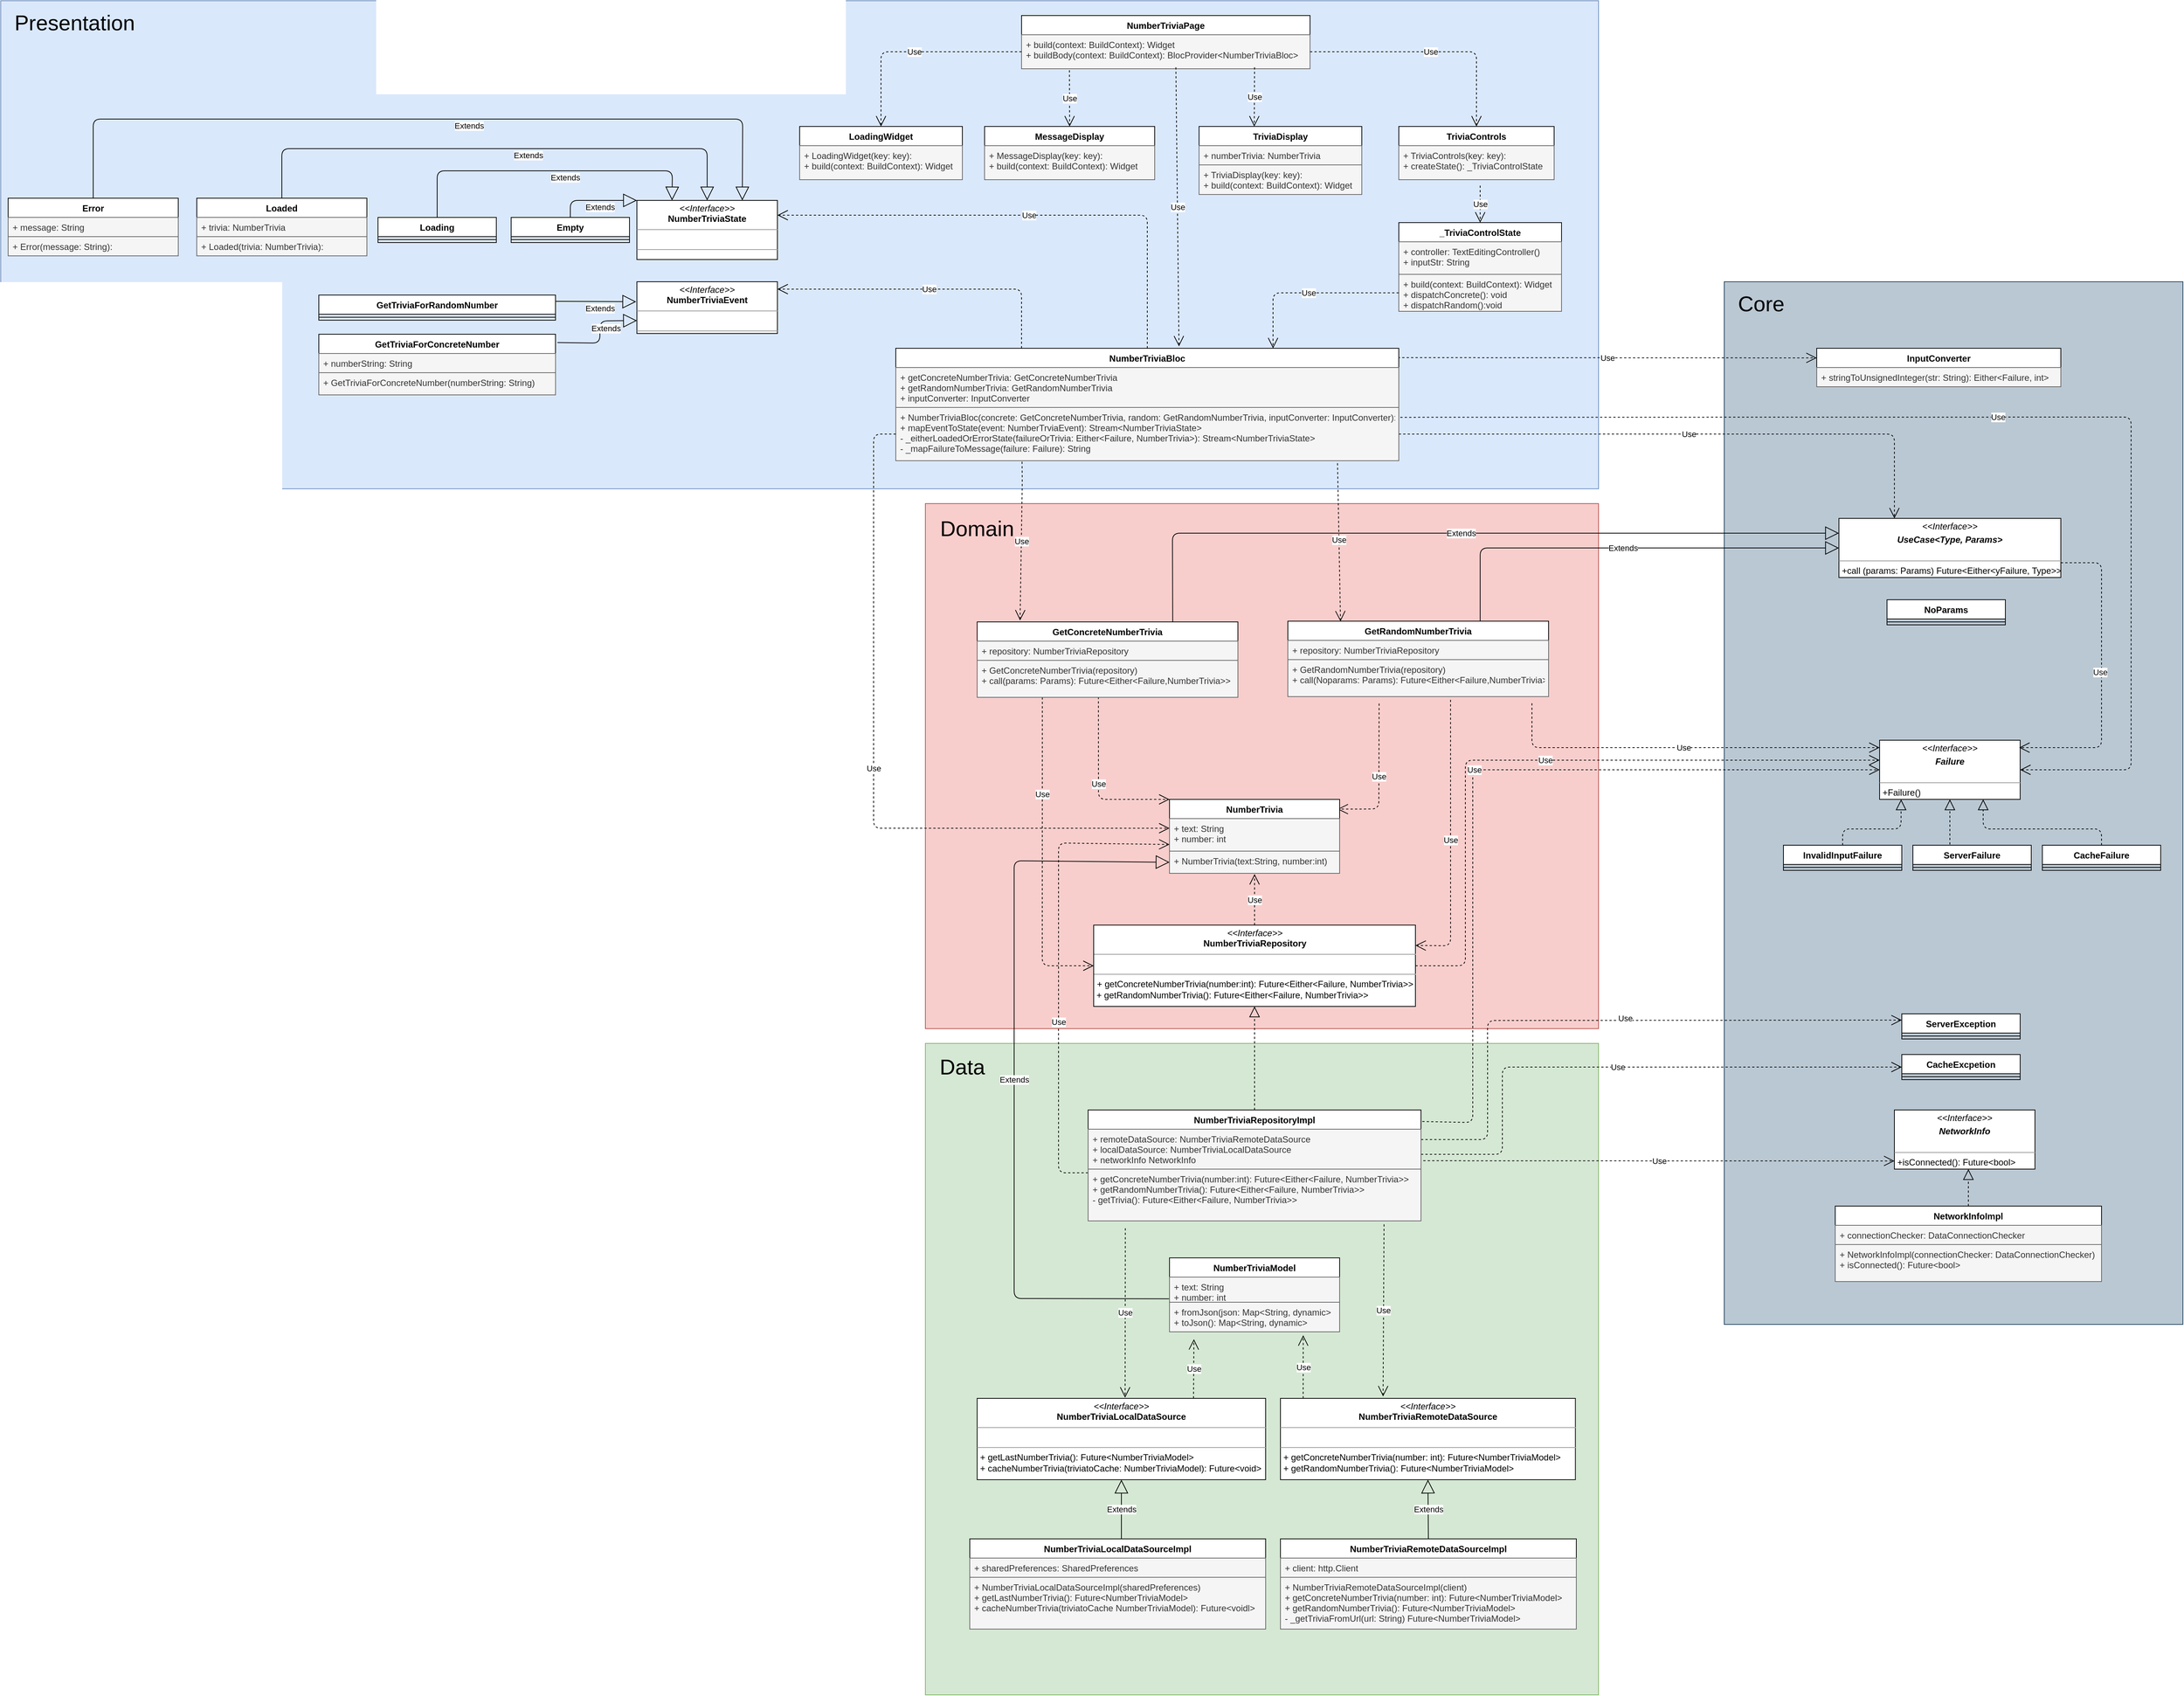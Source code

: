 <mxfile version="13.7.6" type="device"><diagram name="Domain" id="6133507b-19e7-1e82-6fc7-422aa6c4b21f"><mxGraphModel dx="5688" dy="3048" grid="1" gridSize="10" guides="1" tooltips="1" connect="1" arrows="1" fold="1" page="1" pageScale="1" pageWidth="3300" pageHeight="2339" background="#ffffff" math="0" shadow="0"><root><mxCell id="0"/><mxCell id="1" parent="0"/><mxCell id="OfYkITZVoYmVoeoP2Q3H-97" value="" style="rounded=0;whiteSpace=wrap;html=1;fontSize=11;fillColor=#dae8fc;strokeColor=#6c8ebf;" vertex="1" parent="1"><mxGeometry x="10" y="10" width="2160" height="660" as="geometry"/></mxCell><mxCell id="OfYkITZVoYmVoeoP2Q3H-88" value="" style="rounded=0;whiteSpace=wrap;html=1;fontSize=29;fillColor=#f8cecc;strokeColor=#b85450;" vertex="1" parent="1"><mxGeometry x="1260" y="690" width="910" height="710" as="geometry"/></mxCell><mxCell id="OfYkITZVoYmVoeoP2Q3H-2" value="Empty" style="swimlane;fontStyle=1;align=center;verticalAlign=top;childLayout=stackLayout;horizontal=1;startSize=26;horizontalStack=0;resizeParent=1;resizeParentMax=0;resizeLast=0;collapsible=1;marginBottom=0;" vertex="1" parent="1"><mxGeometry x="700" y="303" width="160" height="34" as="geometry"/></mxCell><mxCell id="OfYkITZVoYmVoeoP2Q3H-4" value="" style="line;strokeWidth=1;fillColor=none;align=left;verticalAlign=middle;spacingTop=-1;spacingLeft=3;spacingRight=3;rotatable=0;labelPosition=right;points=[];portConstraint=eastwest;" vertex="1" parent="OfYkITZVoYmVoeoP2Q3H-2"><mxGeometry y="26" width="160" height="8" as="geometry"/></mxCell><mxCell id="OfYkITZVoYmVoeoP2Q3H-6" value="Loading" style="swimlane;fontStyle=1;align=center;verticalAlign=top;childLayout=stackLayout;horizontal=1;startSize=26;horizontalStack=0;resizeParent=1;resizeParentMax=0;resizeLast=0;collapsible=1;marginBottom=0;" vertex="1" parent="1"><mxGeometry x="520" y="303" width="160" height="34" as="geometry"/></mxCell><mxCell id="OfYkITZVoYmVoeoP2Q3H-7" value="" style="line;strokeWidth=1;fillColor=none;align=left;verticalAlign=middle;spacingTop=-1;spacingLeft=3;spacingRight=3;rotatable=0;labelPosition=right;points=[];portConstraint=eastwest;" vertex="1" parent="OfYkITZVoYmVoeoP2Q3H-6"><mxGeometry y="26" width="160" height="8" as="geometry"/></mxCell><mxCell id="OfYkITZVoYmVoeoP2Q3H-12" value="Loaded" style="swimlane;fontStyle=1;align=center;verticalAlign=top;childLayout=stackLayout;horizontal=1;startSize=26;horizontalStack=0;resizeParent=1;resizeParentMax=0;resizeLast=0;collapsible=1;marginBottom=0;" vertex="1" parent="1"><mxGeometry x="275" y="277" width="230" height="78" as="geometry"/></mxCell><mxCell id="OfYkITZVoYmVoeoP2Q3H-13" value="+ trivia: NumberTrivia" style="text;strokeColor=#666666;fillColor=#f5f5f5;align=left;verticalAlign=top;spacingLeft=4;spacingRight=4;overflow=hidden;rotatable=0;points=[[0,0.5],[1,0.5]];portConstraint=eastwest;fontColor=#333333;" vertex="1" parent="OfYkITZVoYmVoeoP2Q3H-12"><mxGeometry y="26" width="230" height="26" as="geometry"/></mxCell><mxCell id="OfYkITZVoYmVoeoP2Q3H-15" value="+ Loaded(trivia: NumberTrivia): " style="text;strokeColor=#666666;fillColor=#f5f5f5;align=left;verticalAlign=top;spacingLeft=4;spacingRight=4;overflow=hidden;rotatable=0;points=[[0,0.5],[1,0.5]];portConstraint=eastwest;fontColor=#333333;" vertex="1" parent="OfYkITZVoYmVoeoP2Q3H-12"><mxGeometry y="52" width="230" height="26" as="geometry"/></mxCell><mxCell id="OfYkITZVoYmVoeoP2Q3H-8" value="Error" style="swimlane;fontStyle=1;align=center;verticalAlign=top;childLayout=stackLayout;horizontal=1;startSize=26;horizontalStack=0;resizeParent=1;resizeParentMax=0;resizeLast=0;collapsible=1;marginBottom=0;" vertex="1" parent="1"><mxGeometry x="20" y="277" width="230" height="78" as="geometry"/></mxCell><mxCell id="OfYkITZVoYmVoeoP2Q3H-9" value="+ message: String" style="text;strokeColor=#666666;fillColor=#f5f5f5;align=left;verticalAlign=top;spacingLeft=4;spacingRight=4;overflow=hidden;rotatable=0;points=[[0,0.5],[1,0.5]];portConstraint=eastwest;fontColor=#333333;" vertex="1" parent="OfYkITZVoYmVoeoP2Q3H-8"><mxGeometry y="26" width="230" height="26" as="geometry"/></mxCell><mxCell id="OfYkITZVoYmVoeoP2Q3H-11" value="+ Error(message: String): " style="text;strokeColor=#666666;fillColor=#f5f5f5;align=left;verticalAlign=top;spacingLeft=4;spacingRight=4;overflow=hidden;rotatable=0;points=[[0,0.5],[1,0.5]];portConstraint=eastwest;fontColor=#333333;" vertex="1" parent="OfYkITZVoYmVoeoP2Q3H-8"><mxGeometry y="52" width="230" height="26" as="geometry"/></mxCell><mxCell id="OfYkITZVoYmVoeoP2Q3H-21" value="GetTriviaForConcreteNumber" style="swimlane;fontStyle=1;align=center;verticalAlign=top;childLayout=stackLayout;horizontal=1;startSize=26;horizontalStack=0;resizeParent=1;resizeParentMax=0;resizeLast=0;collapsible=1;marginBottom=0;" vertex="1" parent="1"><mxGeometry x="440" y="461" width="320" height="82" as="geometry"/></mxCell><mxCell id="OfYkITZVoYmVoeoP2Q3H-22" value="+ numberString: String" style="text;strokeColor=#666666;fillColor=#f5f5f5;align=left;verticalAlign=top;spacingLeft=4;spacingRight=4;overflow=hidden;rotatable=0;points=[[0,0.5],[1,0.5]];portConstraint=eastwest;fontColor=#333333;" vertex="1" parent="OfYkITZVoYmVoeoP2Q3H-21"><mxGeometry y="26" width="320" height="26" as="geometry"/></mxCell><mxCell id="OfYkITZVoYmVoeoP2Q3H-24" value="+ GetTriviaForConcreteNumber(numberString: String)" style="text;strokeColor=#666666;fillColor=#f5f5f5;align=left;verticalAlign=top;spacingLeft=4;spacingRight=4;overflow=hidden;rotatable=0;points=[[0,0.5],[1,0.5]];portConstraint=eastwest;fontColor=#333333;" vertex="1" parent="OfYkITZVoYmVoeoP2Q3H-21"><mxGeometry y="52" width="320" height="30" as="geometry"/></mxCell><mxCell id="OfYkITZVoYmVoeoP2Q3H-25" value="GetTriviaForRandomNumber" style="swimlane;fontStyle=1;align=center;verticalAlign=top;childLayout=stackLayout;horizontal=1;startSize=26;horizontalStack=0;resizeParent=1;resizeParentMax=0;resizeLast=0;collapsible=1;marginBottom=0;" vertex="1" parent="1"><mxGeometry x="440" y="408" width="320" height="34" as="geometry"/></mxCell><mxCell id="OfYkITZVoYmVoeoP2Q3H-27" value="" style="line;strokeWidth=1;fillColor=none;align=left;verticalAlign=middle;spacingTop=-1;spacingLeft=3;spacingRight=3;rotatable=0;labelPosition=right;points=[];portConstraint=eastwest;" vertex="1" parent="OfYkITZVoYmVoeoP2Q3H-25"><mxGeometry y="26" width="320" height="8" as="geometry"/></mxCell><mxCell id="OfYkITZVoYmVoeoP2Q3H-85" value="" style="rounded=0;whiteSpace=wrap;html=1;fontSize=29;fillColor=#d5e8d4;strokeColor=#82b366;" vertex="1" parent="1"><mxGeometry x="1260" y="1420" width="910" height="881" as="geometry"/></mxCell><mxCell id="OfYkITZVoYmVoeoP2Q3H-83" value="" style="rounded=0;whiteSpace=wrap;html=1;fillColor=#bac8d3;strokeColor=#23445d;" vertex="1" parent="1"><mxGeometry x="2340" y="390" width="620" height="1410" as="geometry"/></mxCell><mxCell id="OfYkITZVoYmVoeoP2Q3H-55" value="TriviaControls" style="swimlane;fontStyle=1;align=center;verticalAlign=top;childLayout=stackLayout;horizontal=1;startSize=26;horizontalStack=0;resizeParent=1;resizeParentMax=0;resizeLast=0;collapsible=1;marginBottom=0;" vertex="1" parent="1"><mxGeometry x="1900" y="180" width="210" height="72" as="geometry"/></mxCell><mxCell id="OfYkITZVoYmVoeoP2Q3H-58" value="+ TriviaControls(key: key):&#10;+ createState(): _TriviaControlState " style="text;strokeColor=#666666;fillColor=#f5f5f5;align=left;verticalAlign=top;spacingLeft=4;spacingRight=4;overflow=hidden;rotatable=0;points=[[0,0.5],[1,0.5]];portConstraint=eastwest;fontColor=#333333;" vertex="1" parent="OfYkITZVoYmVoeoP2Q3H-55"><mxGeometry y="26" width="210" height="46" as="geometry"/></mxCell><mxCell id="OfYkITZVoYmVoeoP2Q3H-51" value="TriviaDisplay" style="swimlane;fontStyle=1;align=center;verticalAlign=top;childLayout=stackLayout;horizontal=1;startSize=26;horizontalStack=0;resizeParent=1;resizeParentMax=0;resizeLast=0;collapsible=1;marginBottom=0;" vertex="1" parent="1"><mxGeometry x="1630" y="180" width="220" height="92" as="geometry"/></mxCell><mxCell id="OfYkITZVoYmVoeoP2Q3H-52" value="+ numberTrivia: NumberTrivia" style="text;strokeColor=#666666;fillColor=#f5f5f5;align=left;verticalAlign=top;spacingLeft=4;spacingRight=4;overflow=hidden;rotatable=0;points=[[0,0.5],[1,0.5]];portConstraint=eastwest;fontColor=#333333;" vertex="1" parent="OfYkITZVoYmVoeoP2Q3H-51"><mxGeometry y="26" width="220" height="26" as="geometry"/></mxCell><mxCell id="OfYkITZVoYmVoeoP2Q3H-54" value="+ TriviaDisplay(key: key):&#10;+ build(context: BuildContext): Widget" style="text;strokeColor=#666666;fillColor=#f5f5f5;align=left;verticalAlign=top;spacingLeft=4;spacingRight=4;overflow=hidden;rotatable=0;points=[[0,0.5],[1,0.5]];portConstraint=eastwest;fontColor=#333333;" vertex="1" parent="OfYkITZVoYmVoeoP2Q3H-51"><mxGeometry y="52" width="220" height="40" as="geometry"/></mxCell><mxCell id="OfYkITZVoYmVoeoP2Q3H-43" value="LoadingWidget" style="swimlane;fontStyle=1;align=center;verticalAlign=top;childLayout=stackLayout;horizontal=1;startSize=26;horizontalStack=0;resizeParent=1;resizeParentMax=0;resizeLast=0;collapsible=1;marginBottom=0;" vertex="1" parent="1"><mxGeometry x="1090" y="180" width="220" height="72" as="geometry"/></mxCell><mxCell id="OfYkITZVoYmVoeoP2Q3H-46" value="+ LoadingWidget(key: key):&#10;+ build(context: BuildContext): Widget" style="text;strokeColor=#666666;fillColor=#f5f5f5;align=left;verticalAlign=top;spacingLeft=4;spacingRight=4;overflow=hidden;rotatable=0;points=[[0,0.5],[1,0.5]];portConstraint=eastwest;fontColor=#333333;" vertex="1" parent="OfYkITZVoYmVoeoP2Q3H-43"><mxGeometry y="26" width="220" height="46" as="geometry"/></mxCell><mxCell id="OfYkITZVoYmVoeoP2Q3H-47" value="MessageDisplay" style="swimlane;fontStyle=1;align=center;verticalAlign=top;childLayout=stackLayout;horizontal=1;startSize=26;horizontalStack=0;resizeParent=1;resizeParentMax=0;resizeLast=0;collapsible=1;marginBottom=0;" vertex="1" parent="1"><mxGeometry x="1340" y="180" width="230" height="72" as="geometry"/></mxCell><mxCell id="OfYkITZVoYmVoeoP2Q3H-50" value="+ MessageDisplay(key: key):&#10;+ build(context: BuildContext): Widget" style="text;strokeColor=#666666;fillColor=#f5f5f5;align=left;verticalAlign=top;spacingLeft=4;spacingRight=4;overflow=hidden;rotatable=0;points=[[0,0.5],[1,0.5]];portConstraint=eastwest;fontColor=#333333;" vertex="1" parent="OfYkITZVoYmVoeoP2Q3H-47"><mxGeometry y="26" width="230" height="46" as="geometry"/></mxCell><mxCell id="OfYkITZVoYmVoeoP2Q3H-65" value="NumberTriviaPage" style="swimlane;fontStyle=1;align=center;verticalAlign=top;childLayout=stackLayout;horizontal=1;startSize=26;horizontalStack=0;resizeParent=1;resizeParentMax=0;resizeLast=0;collapsible=1;marginBottom=0;" vertex="1" parent="1"><mxGeometry x="1390" y="30" width="390" height="72" as="geometry"/></mxCell><mxCell id="OfYkITZVoYmVoeoP2Q3H-68" value="+ build(context: BuildContext): Widget&#10;+ buildBody(context: BuildContext): BlocProvider&lt;NumberTriviaBloc&gt;" style="text;strokeColor=#666666;fillColor=#f5f5f5;align=left;verticalAlign=top;spacingLeft=4;spacingRight=4;overflow=hidden;rotatable=0;points=[[0,0.5],[1,0.5]];portConstraint=eastwest;fontColor=#333333;" vertex="1" parent="OfYkITZVoYmVoeoP2Q3H-65"><mxGeometry y="26" width="390" height="46" as="geometry"/></mxCell><mxCell id="cxmAC6PffgDOjd2pehKV-7" value="&lt;p style=&quot;margin: 0px ; margin-top: 4px ; text-align: center&quot;&gt;&lt;i&gt;&amp;lt;&amp;lt;Interface&amp;gt;&amp;gt;&lt;/i&gt;&lt;br&gt;&lt;b&gt;NumberTriviaRepository&lt;/b&gt;&lt;/p&gt;&lt;hr size=&quot;1&quot;&gt;&lt;p style=&quot;margin: 0px ; margin-left: 4px&quot;&gt;&lt;br&gt;&lt;/p&gt;&lt;hr size=&quot;1&quot;&gt;&lt;p style=&quot;margin: 0px ; margin-left: 4px&quot;&gt;+ getConcreteNumberTrivia(number:int): Future&amp;lt;Either&amp;lt;Failure, NumberTrivia&amp;gt;&amp;gt;&lt;span&gt;&amp;nbsp;&lt;/span&gt;&lt;/p&gt;&amp;nbsp;+ getRandomNumberTrivia(): Future&amp;lt;Either&amp;lt;Failure, NumberTrivia&amp;gt;&amp;gt;" style="verticalAlign=top;align=left;overflow=fill;fontSize=12;fontFamily=Helvetica;html=1;" parent="1" vertex="1"><mxGeometry x="1487.5" y="1260" width="435" height="110" as="geometry"/></mxCell><mxCell id="cxmAC6PffgDOjd2pehKV-18" value="&lt;p style=&quot;margin: 0px ; margin-top: 4px ; text-align: center&quot;&gt;&lt;i&gt;&amp;lt;&amp;lt;Interface&amp;gt;&amp;gt;&lt;/i&gt;&lt;/p&gt;&lt;p style=&quot;margin: 0px ; margin-top: 4px ; text-align: center&quot;&gt;&lt;i&gt;&lt;b&gt;Failure&lt;/b&gt;&lt;/i&gt;&lt;br&gt;&lt;/p&gt;&lt;p style=&quot;margin: 0px ; margin-left: 4px&quot;&gt;&lt;br&gt;&lt;/p&gt;&lt;hr size=&quot;1&quot;&gt;&lt;p style=&quot;margin: 0px ; margin-left: 4px&quot;&gt;+Failure()&lt;/p&gt;" style="verticalAlign=top;align=left;overflow=fill;fontSize=12;fontFamily=Helvetica;html=1;" parent="1" vertex="1"><mxGeometry x="2550" y="1010" width="190" height="80" as="geometry"/></mxCell><mxCell id="cxmAC6PffgDOjd2pehKV-24" value="" style="endArrow=block;dashed=1;endFill=0;endSize=12;html=1;entryX=0.5;entryY=1;entryDx=0;entryDy=0;" parent="1" edge="1" target="cxmAC6PffgDOjd2pehKV-18"><mxGeometry width="160" relative="1" as="geometry"><mxPoint x="2645" y="1151" as="sourcePoint"/><mxPoint x="2635" y="1090" as="targetPoint"/></mxGeometry></mxCell><mxCell id="cxmAC6PffgDOjd2pehKV-25" value="" style="endArrow=block;dashed=1;endFill=0;endSize=12;html=1;exitX=0.5;exitY=0;exitDx=0;exitDy=0;" parent="1" source="OfYkITZVoYmVoeoP2Q3H-79" edge="1"><mxGeometry width="160" relative="1" as="geometry"><mxPoint x="2820" y="1150" as="sourcePoint"/><mxPoint x="2690" y="1090" as="targetPoint"/><Array as="points"><mxPoint x="2850" y="1130"/><mxPoint x="2690" y="1130"/></Array></mxGeometry></mxCell><mxCell id="_Wzts_s2Zu92XQgOpZ_N-76" value="InputConverter" style="swimlane;fontStyle=1;align=center;verticalAlign=top;childLayout=stackLayout;horizontal=1;startSize=26;horizontalStack=0;resizeParent=1;resizeParentMax=0;resizeLast=0;collapsible=1;marginBottom=0;" parent="1" vertex="1"><mxGeometry x="2465" y="480" width="330" height="52" as="geometry"/></mxCell><mxCell id="_Wzts_s2Zu92XQgOpZ_N-79" value="+ stringToUnsignedInteger(str: String): Either&lt;Failure, int&gt;" style="text;strokeColor=#666666;fillColor=#f5f5f5;align=left;verticalAlign=top;spacingLeft=4;spacingRight=4;overflow=hidden;rotatable=0;points=[[0,0.5],[1,0.5]];portConstraint=eastwest;fontColor=#333333;" parent="_Wzts_s2Zu92XQgOpZ_N-76" vertex="1"><mxGeometry y="26" width="330" height="26" as="geometry"/></mxCell><mxCell id="OfYkITZVoYmVoeoP2Q3H-59" value="_TriviaControlState" style="swimlane;fontStyle=1;align=center;verticalAlign=top;childLayout=stackLayout;horizontal=1;startSize=26;horizontalStack=0;resizeParent=1;resizeParentMax=0;resizeLast=0;collapsible=1;marginBottom=0;" vertex="1" parent="1"><mxGeometry x="1900" y="310" width="220" height="120" as="geometry"/></mxCell><mxCell id="OfYkITZVoYmVoeoP2Q3H-60" value="+ controller: TextEditingController()&#10;+ inputStr: String" style="text;strokeColor=#666666;fillColor=#f5f5f5;align=left;verticalAlign=top;spacingLeft=4;spacingRight=4;overflow=hidden;rotatable=0;points=[[0,0.5],[1,0.5]];portConstraint=eastwest;fontColor=#333333;" vertex="1" parent="OfYkITZVoYmVoeoP2Q3H-59"><mxGeometry y="26" width="220" height="44" as="geometry"/></mxCell><mxCell id="OfYkITZVoYmVoeoP2Q3H-62" value="+ build(context: BuildContext): Widget&#10;+ dispatchConcrete(): void&#10;+ dispatchRandom():void" style="text;strokeColor=#666666;fillColor=#f5f5f5;align=left;verticalAlign=top;spacingLeft=4;spacingRight=4;overflow=hidden;rotatable=0;points=[[0,0.5],[1,0.5]];portConstraint=eastwest;fontColor=#333333;" vertex="1" parent="OfYkITZVoYmVoeoP2Q3H-59"><mxGeometry y="70" width="220" height="50" as="geometry"/></mxCell><mxCell id="cxmAC6PffgDOjd2pehKV-27" value="&lt;p style=&quot;margin: 0px ; margin-top: 4px ; text-align: center&quot;&gt;&lt;i&gt;&amp;lt;&amp;lt;Interface&amp;gt;&amp;gt;&lt;/i&gt;&lt;/p&gt;&lt;p style=&quot;margin: 0px ; margin-top: 4px ; text-align: center&quot;&gt;&lt;i&gt;&lt;b&gt;NetworkInfo&lt;/b&gt;&lt;/i&gt;&lt;br&gt;&lt;/p&gt;&lt;p style=&quot;margin: 0px ; margin-left: 4px&quot;&gt;&lt;br&gt;&lt;/p&gt;&lt;hr size=&quot;1&quot;&gt;&lt;p style=&quot;margin: 0px ; margin-left: 4px&quot;&gt;+isConnected(): Future&amp;lt;bool&amp;gt;&lt;/p&gt;" style="verticalAlign=top;align=left;overflow=fill;fontSize=12;fontFamily=Helvetica;html=1;" parent="1" vertex="1"><mxGeometry x="2570" y="1510" width="190" height="80" as="geometry"/></mxCell><mxCell id="cxmAC6PffgDOjd2pehKV-33" value="" style="endArrow=block;dashed=1;endFill=0;endSize=12;html=1;exitX=0.5;exitY=0;exitDx=0;exitDy=0;" parent="1" source="cxmAC6PffgDOjd2pehKV-29" edge="1"><mxGeometry width="160" relative="1" as="geometry"><mxPoint x="2750" y="1355" as="sourcePoint"/><mxPoint x="2670" y="1590" as="targetPoint"/></mxGeometry></mxCell><mxCell id="cxmAC6PffgDOjd2pehKV-34" value="&lt;p style=&quot;margin: 0px ; margin-top: 4px ; text-align: center&quot;&gt;&lt;i&gt;&amp;lt;&amp;lt;Interface&amp;gt;&amp;gt;&lt;/i&gt;&lt;/p&gt;&lt;p style=&quot;margin: 0px ; margin-top: 4px ; text-align: center&quot;&gt;&lt;i&gt;&lt;b&gt;UseCase&amp;lt;Type, Params&amp;gt;&lt;/b&gt;&lt;/i&gt;&lt;br&gt;&lt;/p&gt;&lt;p style=&quot;margin: 0px ; margin-left: 4px&quot;&gt;&lt;br&gt;&lt;/p&gt;&lt;hr size=&quot;1&quot;&gt;&lt;p style=&quot;margin: 0px ; margin-left: 4px&quot;&gt;+call (params: Params) Future&amp;lt;Either&amp;lt;yFailure, Type&amp;gt;&amp;gt;&lt;/p&gt;" style="verticalAlign=top;align=left;overflow=fill;fontSize=12;fontFamily=Helvetica;html=1;" parent="1" vertex="1"><mxGeometry x="2495" y="710" width="300" height="80" as="geometry"/></mxCell><mxCell id="_Wzts_s2Zu92XQgOpZ_N-1" value="Use" style="endArrow=open;endSize=12;dashed=1;html=1;exitX=1;exitY=0.75;exitDx=0;exitDy=0;entryX=0.993;entryY=0.125;entryDx=0;entryDy=0;entryPerimeter=0;" parent="1" source="cxmAC6PffgDOjd2pehKV-34" target="cxmAC6PffgDOjd2pehKV-18" edge="1"><mxGeometry x="-0.031" y="-2" width="160" relative="1" as="geometry"><mxPoint x="1820" y="800" as="sourcePoint"/><mxPoint x="1980" y="800" as="targetPoint"/><Array as="points"><mxPoint x="2850" y="770"/><mxPoint x="2850" y="1020"/></Array><mxPoint y="1" as="offset"/></mxGeometry></mxCell><mxCell id="_Wzts_s2Zu92XQgOpZ_N-4" value="Use" style="endArrow=open;endSize=12;dashed=1;html=1;exitX=0.5;exitY=0;exitDx=0;exitDy=0;" parent="1" source="cxmAC6PffgDOjd2pehKV-7" edge="1"><mxGeometry width="160" relative="1" as="geometry"><mxPoint x="1380" y="1170" as="sourcePoint"/><mxPoint x="1705" y="1191" as="targetPoint"/></mxGeometry></mxCell><mxCell id="_Wzts_s2Zu92XQgOpZ_N-5" value="Use" style="endArrow=open;endSize=12;dashed=1;html=1;exitX=1;exitY=0.5;exitDx=0;exitDy=0;" parent="1" source="cxmAC6PffgDOjd2pehKV-7" edge="1"><mxGeometry width="160" relative="1" as="geometry"><mxPoint x="2110" y="1030" as="sourcePoint"/><mxPoint x="2550" y="1037" as="targetPoint"/><Array as="points"><mxPoint x="1990" y="1315"/><mxPoint x="1990" y="1037"/></Array></mxGeometry></mxCell><mxCell id="_Wzts_s2Zu92XQgOpZ_N-14" value="Extends" style="endArrow=block;endSize=16;endFill=0;html=1;exitX=0.75;exitY=0;exitDx=0;exitDy=0;entryX=0;entryY=0.25;entryDx=0;entryDy=0;" parent="1" source="_Wzts_s2Zu92XQgOpZ_N-10" target="cxmAC6PffgDOjd2pehKV-34" edge="1"><mxGeometry width="160" relative="1" as="geometry"><mxPoint x="1950" y="880" as="sourcePoint"/><mxPoint x="2110" y="880" as="targetPoint"/><Array as="points"><mxPoint x="1594" y="730"/></Array></mxGeometry></mxCell><mxCell id="_Wzts_s2Zu92XQgOpZ_N-15" value="Use" style="endArrow=open;endSize=12;dashed=1;html=1;exitX=0.465;exitY=0.987;exitDx=0;exitDy=0;exitPerimeter=0;entryX=0;entryY=0;entryDx=0;entryDy=0;" parent="1" source="_Wzts_s2Zu92XQgOpZ_N-13" target="cxmAC6PffgDOjd2pehKV-1" edge="1"><mxGeometry width="160" relative="1" as="geometry"><mxPoint x="1960" y="1100" as="sourcePoint"/><mxPoint x="1648" y="1090" as="targetPoint"/><Array as="points"><mxPoint x="1494" y="1090"/></Array></mxGeometry></mxCell><mxCell id="_Wzts_s2Zu92XQgOpZ_N-16" value="Use" style="endArrow=open;endSize=12;dashed=1;html=1;exitX=0.25;exitY=1;exitDx=0;exitDy=0;entryX=0;entryY=0.5;entryDx=0;entryDy=0;" parent="1" source="_Wzts_s2Zu92XQgOpZ_N-10" target="cxmAC6PffgDOjd2pehKV-7" edge="1"><mxGeometry x="-0.388" width="160" relative="1" as="geometry"><mxPoint x="1933.912" y="951.35" as="sourcePoint"/><mxPoint x="1724.66" y="1099.328" as="targetPoint"/><Array as="points"><mxPoint x="1418" y="1315"/></Array><mxPoint y="-1" as="offset"/></mxGeometry></mxCell><mxCell id="_Wzts_s2Zu92XQgOpZ_N-26" value="Extends" style="endArrow=block;endSize=16;endFill=0;html=1;entryX=0;entryY=0.5;entryDx=0;entryDy=0;" parent="1" target="cxmAC6PffgDOjd2pehKV-34" edge="1"><mxGeometry width="160" relative="1" as="geometry"><mxPoint x="2010" y="849" as="sourcePoint"/><mxPoint x="2500" y="560" as="targetPoint"/><Array as="points"><mxPoint x="2010" y="750"/></Array></mxGeometry></mxCell><mxCell id="_Wzts_s2Zu92XQgOpZ_N-31" value="Use" style="endArrow=open;endSize=12;dashed=1;html=1;" parent="1" edge="1"><mxGeometry width="160" relative="1" as="geometry"><mxPoint x="2080" y="960" as="sourcePoint"/><mxPoint x="2550" y="1020" as="targetPoint"/><Array as="points"><mxPoint x="2080" y="1020"/></Array></mxGeometry></mxCell><mxCell id="_Wzts_s2Zu92XQgOpZ_N-32" value="Use" style="endArrow=open;endSize=12;dashed=1;html=1;exitX=0.35;exitY=1.187;exitDx=0;exitDy=0;exitPerimeter=0;entryX=0.988;entryY=0.132;entryDx=0;entryDy=0;entryPerimeter=0;" parent="1" source="_Wzts_s2Zu92XQgOpZ_N-25" target="cxmAC6PffgDOjd2pehKV-1" edge="1"><mxGeometry width="160" relative="1" as="geometry"><mxPoint x="1900" y="1130" as="sourcePoint"/><mxPoint x="2060" y="1130" as="targetPoint"/><Array as="points"><mxPoint x="1873" y="1103"/></Array></mxGeometry></mxCell><mxCell id="_Wzts_s2Zu92XQgOpZ_N-33" value="Use" style="endArrow=open;endSize=12;dashed=1;html=1;exitX=0.624;exitY=1.087;exitDx=0;exitDy=0;exitPerimeter=0;entryX=1;entryY=0.25;entryDx=0;entryDy=0;" parent="1" source="_Wzts_s2Zu92XQgOpZ_N-25" target="cxmAC6PffgDOjd2pehKV-7" edge="1"><mxGeometry width="160" relative="1" as="geometry"><mxPoint x="1900" y="1130" as="sourcePoint"/><mxPoint x="2060" y="1130" as="targetPoint"/><Array as="points"><mxPoint x="1970" y="1288"/></Array></mxGeometry></mxCell><mxCell id="_Wzts_s2Zu92XQgOpZ_N-38" value="" style="endArrow=block;dashed=1;endFill=0;endSize=12;html=1;exitX=0.5;exitY=0;exitDx=0;exitDy=0;entryX=0.5;entryY=1;entryDx=0;entryDy=0;" parent="1" source="_Wzts_s2Zu92XQgOpZ_N-34" target="cxmAC6PffgDOjd2pehKV-7" edge="1"><mxGeometry width="160" relative="1" as="geometry"><mxPoint x="1900" y="1260" as="sourcePoint"/><mxPoint x="2060" y="1260" as="targetPoint"/></mxGeometry></mxCell><mxCell id="_Wzts_s2Zu92XQgOpZ_N-39" value="Use" style="endArrow=open;endSize=12;dashed=1;html=1;entryX=0;entryY=0.25;entryDx=0;entryDy=0;" parent="1" target="_Wzts_s2Zu92XQgOpZ_N-2" edge="1"><mxGeometry x="0.079" y="3" width="160" relative="1" as="geometry"><mxPoint x="1930" y="1550" as="sourcePoint"/><mxPoint x="2060" y="1400" as="targetPoint"/><Array as="points"><mxPoint x="2020" y="1550"/><mxPoint x="2020" y="1389"/></Array><mxPoint as="offset"/></mxGeometry></mxCell><mxCell id="_Wzts_s2Zu92XQgOpZ_N-40" value="Use" style="endArrow=open;endSize=12;dashed=1;html=1;exitX=1;exitY=0.63;exitDx=0;exitDy=0;exitPerimeter=0;entryX=0;entryY=0.5;entryDx=0;entryDy=0;" parent="1" source="_Wzts_s2Zu92XQgOpZ_N-35" target="cxmAC6PffgDOjd2pehKV-14" edge="1"><mxGeometry width="160" relative="1" as="geometry"><mxPoint x="1944.5" y="1556.692" as="sourcePoint"/><mxPoint x="2590" y="1398.5" as="targetPoint"/><Array as="points"><mxPoint x="2040" y="1570"/><mxPoint x="2040" y="1452"/></Array></mxGeometry></mxCell><mxCell id="_Wzts_s2Zu92XQgOpZ_N-41" value="Use" style="endArrow=open;endSize=12;dashed=1;html=1;exitX=1.004;exitY=0.104;exitDx=0;exitDy=0;exitPerimeter=0;entryX=0;entryY=0.5;entryDx=0;entryDy=0;" parent="1" source="_Wzts_s2Zu92XQgOpZ_N-34" target="cxmAC6PffgDOjd2pehKV-18" edge="1"><mxGeometry width="160" relative="1" as="geometry"><mxPoint x="1940" y="1580.02" as="sourcePoint"/><mxPoint x="2550" y="1080" as="targetPoint"/><Array as="points"><mxPoint x="2000" y="1527"/><mxPoint x="2000" y="1050"/></Array></mxGeometry></mxCell><mxCell id="_Wzts_s2Zu92XQgOpZ_N-42" value="Use" style="endArrow=open;endSize=12;dashed=1;html=1;" parent="1" edge="1"><mxGeometry x="-0.232" width="160" relative="1" as="geometry"><mxPoint x="1480" y="1595" as="sourcePoint"/><mxPoint x="1590" y="1151" as="targetPoint"/><Array as="points"><mxPoint x="1440" y="1595"/><mxPoint x="1440" y="1149"/></Array><mxPoint as="offset"/></mxGeometry></mxCell><mxCell id="_Wzts_s2Zu92XQgOpZ_N-47" value="Extends" style="endArrow=block;endSize=16;endFill=0;html=1;exitX=-0.003;exitY=0.863;exitDx=0;exitDy=0;exitPerimeter=0;entryX=0;entryY=0.5;entryDx=0;entryDy=0;" parent="1" source="_Wzts_s2Zu92XQgOpZ_N-44" edge="1" target="cxmAC6PffgDOjd2pehKV-4"><mxGeometry width="160" relative="1" as="geometry"><mxPoint x="1620" y="1760" as="sourcePoint"/><mxPoint x="1590" y="1150" as="targetPoint"/><Array as="points"><mxPoint x="1380" y="1765"/><mxPoint x="1380" y="1173"/></Array></mxGeometry></mxCell><mxCell id="OfYkITZVoYmVoeoP2Q3H-79" value="CacheFailure" style="swimlane;fontStyle=1;align=center;verticalAlign=top;childLayout=stackLayout;horizontal=1;startSize=26;horizontalStack=0;resizeParent=1;resizeParentMax=0;resizeLast=0;collapsible=1;marginBottom=0;" vertex="1" parent="1"><mxGeometry x="2770" y="1152" width="160" height="34" as="geometry"/></mxCell><mxCell id="OfYkITZVoYmVoeoP2Q3H-80" value="" style="line;strokeWidth=1;fillColor=none;align=left;verticalAlign=middle;spacingTop=-1;spacingLeft=3;spacingRight=3;rotatable=0;labelPosition=right;points=[];portConstraint=eastwest;" vertex="1" parent="OfYkITZVoYmVoeoP2Q3H-79"><mxGeometry y="26" width="160" height="8" as="geometry"/></mxCell><mxCell id="OfYkITZVoYmVoeoP2Q3H-77" value="ServerFailure" style="swimlane;fontStyle=1;align=center;verticalAlign=top;childLayout=stackLayout;horizontal=1;startSize=26;horizontalStack=0;resizeParent=1;resizeParentMax=0;resizeLast=0;collapsible=1;marginBottom=0;" vertex="1" parent="1"><mxGeometry x="2595" y="1152" width="160" height="34" as="geometry"/></mxCell><mxCell id="OfYkITZVoYmVoeoP2Q3H-78" value="" style="line;strokeWidth=1;fillColor=none;align=left;verticalAlign=middle;spacingTop=-1;spacingLeft=3;spacingRight=3;rotatable=0;labelPosition=right;points=[];portConstraint=eastwest;" vertex="1" parent="OfYkITZVoYmVoeoP2Q3H-77"><mxGeometry y="26" width="160" height="8" as="geometry"/></mxCell><mxCell id="OfYkITZVoYmVoeoP2Q3H-75" value="InvalidInputFailure" style="swimlane;fontStyle=1;align=center;verticalAlign=top;childLayout=stackLayout;horizontal=1;startSize=26;horizontalStack=0;resizeParent=1;resizeParentMax=0;resizeLast=0;collapsible=1;marginBottom=0;" vertex="1" parent="1"><mxGeometry x="2420" y="1152" width="160" height="34" as="geometry"/></mxCell><mxCell id="OfYkITZVoYmVoeoP2Q3H-76" value="" style="line;strokeWidth=1;fillColor=none;align=left;verticalAlign=middle;spacingTop=-1;spacingLeft=3;spacingRight=3;rotatable=0;labelPosition=right;points=[];portConstraint=eastwest;" vertex="1" parent="OfYkITZVoYmVoeoP2Q3H-75"><mxGeometry y="26" width="160" height="8" as="geometry"/></mxCell><mxCell id="_Wzts_s2Zu92XQgOpZ_N-52" value="&lt;p style=&quot;margin: 0px ; margin-top: 4px ; text-align: center&quot;&gt;&lt;i&gt;&amp;lt;&amp;lt;Interface&amp;gt;&amp;gt;&lt;/i&gt;&lt;br&gt;&lt;b&gt;NumberTriviaLocalDataSource&lt;/b&gt;&lt;/p&gt;&lt;hr size=&quot;1&quot;&gt;&lt;p style=&quot;margin: 0px ; margin-left: 4px&quot;&gt;&lt;br&gt;&lt;/p&gt;&lt;hr size=&quot;1&quot;&gt;&lt;p style=&quot;margin: 0px ; margin-left: 4px&quot;&gt;+ getLastNumberTrivia(): Future&amp;lt;NumberTriviaModel&amp;gt;&lt;br&gt;+ cacheNumberTrivia(triviatoCache: NumberTriviaModel): Future&amp;lt;void&amp;gt;&lt;/p&gt;" style="verticalAlign=top;align=left;overflow=fill;fontSize=12;fontFamily=Helvetica;html=1;" parent="1" vertex="1"><mxGeometry x="1330" y="1900" width="390" height="110" as="geometry"/></mxCell><mxCell id="_Wzts_s2Zu92XQgOpZ_N-53" value="&lt;p style=&quot;margin: 0px ; margin-top: 4px ; text-align: center&quot;&gt;&lt;i&gt;&amp;lt;&amp;lt;Interface&amp;gt;&amp;gt;&lt;/i&gt;&lt;br&gt;&lt;b&gt;NumberTriviaRemoteDataSource&lt;/b&gt;&lt;br&gt;&lt;/p&gt;&lt;hr size=&quot;1&quot;&gt;&lt;p style=&quot;margin: 0px ; margin-left: 4px&quot;&gt;&lt;br&gt;&lt;/p&gt;&lt;hr size=&quot;1&quot;&gt;&lt;p style=&quot;margin: 0px ; margin-left: 4px&quot;&gt;+ getConcreteNumberTrivia(number: int): Future&amp;lt;NumberTriviaModel&amp;gt;&lt;br&gt;+ getRandomNumberTrivia(): Future&amp;lt;NumberTriviaModel&amp;gt;&lt;br&gt;&lt;/p&gt;" style="verticalAlign=top;align=left;overflow=fill;fontSize=12;fontFamily=Helvetica;html=1;" parent="1" vertex="1"><mxGeometry x="1740" y="1900" width="398.75" height="110" as="geometry"/></mxCell><mxCell id="_Wzts_s2Zu92XQgOpZ_N-55" value="Use" style="endArrow=open;endSize=12;dashed=1;html=1;exitX=0.75;exitY=0;exitDx=0;exitDy=0;" parent="1" source="_Wzts_s2Zu92XQgOpZ_N-52" edge="1"><mxGeometry width="160" relative="1" as="geometry"><mxPoint x="1900" y="1660" as="sourcePoint"/><mxPoint x="1623" y="1820" as="targetPoint"/></mxGeometry></mxCell><mxCell id="_Wzts_s2Zu92XQgOpZ_N-56" value="Use" style="endArrow=open;endSize=12;dashed=1;html=1;exitX=0.077;exitY=0;exitDx=0;exitDy=0;entryX=0.786;entryY=1.117;entryDx=0;entryDy=0;entryPerimeter=0;exitPerimeter=0;" parent="1" source="_Wzts_s2Zu92XQgOpZ_N-53" target="_Wzts_s2Zu92XQgOpZ_N-46" edge="1"><mxGeometry width="160" relative="1" as="geometry"><mxPoint x="1770" y="1900" as="sourcePoint"/><mxPoint x="1770.5" y="1820" as="targetPoint"/></mxGeometry></mxCell><mxCell id="_Wzts_s2Zu92XQgOpZ_N-61" value="Extends" style="endArrow=block;endSize=16;endFill=0;html=1;entryX=0.5;entryY=1;entryDx=0;entryDy=0;exitX=0.5;exitY=0;exitDx=0;exitDy=0;" parent="1" source="_Wzts_s2Zu92XQgOpZ_N-57" target="_Wzts_s2Zu92XQgOpZ_N-53" edge="1"><mxGeometry width="160" relative="1" as="geometry"><mxPoint x="1900" y="1930" as="sourcePoint"/><mxPoint x="2060" y="1930" as="targetPoint"/></mxGeometry></mxCell><mxCell id="_Wzts_s2Zu92XQgOpZ_N-66" value="Extends" style="endArrow=block;endSize=16;endFill=0;html=1;entryX=0.5;entryY=1;entryDx=0;entryDy=0;" parent="1" target="_Wzts_s2Zu92XQgOpZ_N-52" edge="1"><mxGeometry width="160" relative="1" as="geometry"><mxPoint x="1525" y="2090" as="sourcePoint"/><mxPoint x="1510.005" y="2000" as="targetPoint"/></mxGeometry></mxCell><mxCell id="_Wzts_s2Zu92XQgOpZ_N-67" value="Use" style="endArrow=open;endSize=12;dashed=1;html=1;exitX=1.007;exitY=0.79;exitDx=0;exitDy=0;exitPerimeter=0;" parent="1" source="_Wzts_s2Zu92XQgOpZ_N-35" edge="1"><mxGeometry width="160" relative="1" as="geometry"><mxPoint x="1900" y="1530" as="sourcePoint"/><mxPoint x="2570" y="1579" as="targetPoint"/></mxGeometry></mxCell><mxCell id="_Wzts_s2Zu92XQgOpZ_N-68" value="Use" style="endArrow=open;endSize=12;dashed=1;html=1;entryX=0.348;entryY=-0.024;entryDx=0;entryDy=0;exitX=0.889;exitY=1.067;exitDx=0;exitDy=0;exitPerimeter=0;entryPerimeter=0;" parent="1" source="_Wzts_s2Zu92XQgOpZ_N-37" target="_Wzts_s2Zu92XQgOpZ_N-53" edge="1"><mxGeometry width="160" relative="1" as="geometry"><mxPoint x="1840" y="1671" as="sourcePoint"/><mxPoint x="2060" y="1660" as="targetPoint"/></mxGeometry></mxCell><mxCell id="_Wzts_s2Zu92XQgOpZ_N-69" value="Use" style="endArrow=open;endSize=12;dashed=1;html=1;entryX=0.25;entryY=0;entryDx=0;entryDy=0;" parent="1" edge="1"><mxGeometry width="160" relative="1" as="geometry"><mxPoint x="1530.31" y="1670" as="sourcePoint"/><mxPoint x="1529.997" y="1899" as="targetPoint"/></mxGeometry></mxCell><mxCell id="_Wzts_s2Zu92XQgOpZ_N-75" value="" style="endArrow=block;dashed=1;endFill=0;endSize=12;html=1;entryX=0.153;entryY=1;entryDx=0;entryDy=0;entryPerimeter=0;exitX=0.5;exitY=0;exitDx=0;exitDy=0;" parent="1" source="OfYkITZVoYmVoeoP2Q3H-75" target="cxmAC6PffgDOjd2pehKV-18" edge="1"><mxGeometry width="160" relative="1" as="geometry"><mxPoint x="2510" y="1150" as="sourcePoint"/><mxPoint x="2655" y="1100" as="targetPoint"/><Array as="points"><mxPoint x="2500" y="1130"/><mxPoint x="2579" y="1130"/></Array></mxGeometry></mxCell><mxCell id="OfYkITZVoYmVoeoP2Q3H-1" value="&lt;p style=&quot;margin: 0px ; margin-top: 4px ; text-align: center&quot;&gt;&lt;i&gt;&amp;lt;&amp;lt;Interface&amp;gt;&amp;gt;&lt;/i&gt;&lt;br&gt;&lt;b&gt;NumberTriviaState&lt;/b&gt;&lt;/p&gt;&lt;hr size=&quot;1&quot;&gt;&lt;p style=&quot;margin: 0px ; margin-left: 4px&quot;&gt;&lt;br&gt;&lt;/p&gt;&lt;hr size=&quot;1&quot;&gt;&lt;p style=&quot;margin: 0px ; margin-left: 4px&quot;&gt;&lt;br&gt;&lt;/p&gt;" style="verticalAlign=top;align=left;overflow=fill;fontSize=12;fontFamily=Helvetica;html=1;" vertex="1" parent="1"><mxGeometry x="870" y="280" width="190" height="80" as="geometry"/></mxCell><mxCell id="cxmAC6PffgDOjd2pehKV-1" value="NumberTrivia" style="swimlane;fontStyle=1;align=center;verticalAlign=top;childLayout=stackLayout;horizontal=1;startSize=26;horizontalStack=0;resizeParent=1;resizeParentMax=0;resizeLast=0;collapsible=1;marginBottom=0;" parent="1" vertex="1"><mxGeometry x="1590" y="1090" width="230" height="100" as="geometry"/></mxCell><mxCell id="cxmAC6PffgDOjd2pehKV-2" value="+ text: String&#10;+ number: int" style="text;strokeColor=#666666;fillColor=#f5f5f5;align=left;verticalAlign=top;spacingLeft=4;spacingRight=4;overflow=hidden;rotatable=0;points=[[0,0.5],[1,0.5]];portConstraint=eastwest;fontColor=#333333;" parent="cxmAC6PffgDOjd2pehKV-1" vertex="1"><mxGeometry y="26" width="230" height="44" as="geometry"/></mxCell><mxCell id="cxmAC6PffgDOjd2pehKV-4" value="+ NumberTrivia(text:String, number:int)" style="text;strokeColor=#666666;fillColor=#f5f5f5;align=left;verticalAlign=top;spacingLeft=4;spacingRight=4;overflow=hidden;rotatable=0;points=[[0,0.5],[1,0.5]];portConstraint=eastwest;fontColor=#333333;" parent="cxmAC6PffgDOjd2pehKV-1" vertex="1"><mxGeometry y="70" width="230" height="30" as="geometry"/></mxCell><mxCell id="_Wzts_s2Zu92XQgOpZ_N-10" value="GetConcreteNumberTrivia" style="swimlane;fontStyle=1;align=center;verticalAlign=top;childLayout=stackLayout;horizontal=1;startSize=26;horizontalStack=0;resizeParent=1;resizeParentMax=0;resizeLast=0;collapsible=1;marginBottom=0;" parent="1" vertex="1"><mxGeometry x="1330" y="850" width="352.5" height="102" as="geometry"/></mxCell><mxCell id="_Wzts_s2Zu92XQgOpZ_N-11" value="+ repository: NumberTriviaRepository" style="text;strokeColor=#666666;fillColor=#f5f5f5;align=left;verticalAlign=top;spacingLeft=4;spacingRight=4;overflow=hidden;rotatable=0;points=[[0,0.5],[1,0.5]];portConstraint=eastwest;fontColor=#333333;" parent="_Wzts_s2Zu92XQgOpZ_N-10" vertex="1"><mxGeometry y="26" width="352.5" height="26" as="geometry"/></mxCell><mxCell id="_Wzts_s2Zu92XQgOpZ_N-13" value="+ GetConcreteNumberTrivia(repository)&#10;+ call(params: Params): Future&lt;Either&lt;Failure,NumberTrivia&gt;&gt;" style="text;strokeColor=#666666;fillColor=#f5f5f5;align=left;verticalAlign=top;spacingLeft=4;spacingRight=4;overflow=hidden;rotatable=0;points=[[0,0.5],[1,0.5]];portConstraint=eastwest;fontColor=#333333;" parent="_Wzts_s2Zu92XQgOpZ_N-10" vertex="1"><mxGeometry y="52" width="352.5" height="50" as="geometry"/></mxCell><mxCell id="_Wzts_s2Zu92XQgOpZ_N-22" value="GetRandomNumberTrivia" style="swimlane;fontStyle=1;align=center;verticalAlign=top;childLayout=stackLayout;horizontal=1;startSize=26;horizontalStack=0;resizeParent=1;resizeParentMax=0;resizeLast=0;collapsible=1;marginBottom=0;" parent="1" vertex="1"><mxGeometry x="1750" y="849" width="352.5" height="102" as="geometry"/></mxCell><mxCell id="_Wzts_s2Zu92XQgOpZ_N-23" value="+ repository: NumberTriviaRepository" style="text;strokeColor=#666666;fillColor=#f5f5f5;align=left;verticalAlign=top;spacingLeft=4;spacingRight=4;overflow=hidden;rotatable=0;points=[[0,0.5],[1,0.5]];portConstraint=eastwest;fontColor=#333333;" parent="_Wzts_s2Zu92XQgOpZ_N-22" vertex="1"><mxGeometry y="26" width="352.5" height="26" as="geometry"/></mxCell><mxCell id="_Wzts_s2Zu92XQgOpZ_N-25" value="+ GetRandomNumberTrivia(repository)&#10;+ call(Noparams: Params): Future&lt;Either&lt;Failure,NumberTrivia&gt;&gt;" style="text;strokeColor=#666666;fillColor=#f5f5f5;align=left;verticalAlign=top;spacingLeft=4;spacingRight=4;overflow=hidden;rotatable=0;points=[[0,0.5],[1,0.5]];portConstraint=eastwest;fontColor=#333333;" parent="_Wzts_s2Zu92XQgOpZ_N-22" vertex="1"><mxGeometry y="52" width="352.5" height="50" as="geometry"/></mxCell><mxCell id="_Wzts_s2Zu92XQgOpZ_N-34" value="NumberTriviaRepositoryImpl" style="swimlane;fontStyle=1;align=center;verticalAlign=top;childLayout=stackLayout;horizontal=1;startSize=26;horizontalStack=0;resizeParent=1;resizeParentMax=0;resizeLast=0;collapsible=1;marginBottom=0;" parent="1" vertex="1"><mxGeometry x="1480" y="1510" width="450" height="150" as="geometry"/></mxCell><mxCell id="_Wzts_s2Zu92XQgOpZ_N-35" value="+ remoteDataSource: NumberTriviaRemoteDataSource&#10;+ localDataSource: NumberTriviaLocalDataSource&#10;+ networkInfo NetworkInfo" style="text;strokeColor=#666666;fillColor=#f5f5f5;align=left;verticalAlign=top;spacingLeft=4;spacingRight=4;overflow=hidden;rotatable=0;points=[[0,0.5],[1,0.5]];portConstraint=eastwest;fontColor=#333333;" parent="_Wzts_s2Zu92XQgOpZ_N-34" vertex="1"><mxGeometry y="26" width="450" height="54" as="geometry"/></mxCell><mxCell id="_Wzts_s2Zu92XQgOpZ_N-37" value="+ getConcreteNumberTrivia(number:int): Future&lt;Either&lt;Failure, NumberTrivia&gt;&gt;&#10;+ getRandomNumberTrivia(): Future&lt;Either&lt;Failure, NumberTrivia&gt;&gt;&#10;- getTrivia(): Future&lt;Either&lt;Failure, NumberTrivia&gt;&gt;" style="text;strokeColor=#666666;fillColor=#f5f5f5;align=left;verticalAlign=top;spacingLeft=4;spacingRight=4;overflow=hidden;rotatable=0;points=[[0,0.5],[1,0.5]];portConstraint=eastwest;fontColor=#333333;" parent="_Wzts_s2Zu92XQgOpZ_N-34" vertex="1"><mxGeometry y="80" width="450" height="70" as="geometry"/></mxCell><mxCell id="cxmAC6PffgDOjd2pehKV-14" value="CacheExcpetion&#10;" style="swimlane;fontStyle=1;align=center;verticalAlign=top;childLayout=stackLayout;horizontal=1;startSize=26;horizontalStack=0;resizeParent=1;resizeParentMax=0;resizeLast=0;collapsible=1;marginBottom=0;" parent="1" vertex="1"><mxGeometry x="2580" y="1435" width="160" height="34" as="geometry"/></mxCell><mxCell id="cxmAC6PffgDOjd2pehKV-16" value="" style="line;strokeWidth=1;fillColor=none;align=left;verticalAlign=middle;spacingTop=-1;spacingLeft=3;spacingRight=3;rotatable=0;labelPosition=right;points=[];portConstraint=eastwest;" parent="cxmAC6PffgDOjd2pehKV-14" vertex="1"><mxGeometry y="26" width="160" height="8" as="geometry"/></mxCell><mxCell id="_Wzts_s2Zu92XQgOpZ_N-2" value="ServerException&#10;" style="swimlane;fontStyle=1;align=center;verticalAlign=top;childLayout=stackLayout;horizontal=1;startSize=26;horizontalStack=0;resizeParent=1;resizeParentMax=0;resizeLast=0;collapsible=1;marginBottom=0;" parent="1" vertex="1"><mxGeometry x="2580" y="1380" width="160" height="34" as="geometry"/></mxCell><mxCell id="_Wzts_s2Zu92XQgOpZ_N-3" value="" style="line;strokeWidth=1;fillColor=none;align=left;verticalAlign=middle;spacingTop=-1;spacingLeft=3;spacingRight=3;rotatable=0;labelPosition=right;points=[];portConstraint=eastwest;" parent="_Wzts_s2Zu92XQgOpZ_N-2" vertex="1"><mxGeometry y="26" width="160" height="8" as="geometry"/></mxCell><mxCell id="cxmAC6PffgDOjd2pehKV-10" value="NoParams" style="swimlane;fontStyle=1;align=center;verticalAlign=top;childLayout=stackLayout;horizontal=1;startSize=26;horizontalStack=0;resizeParent=1;resizeParentMax=0;resizeLast=0;collapsible=1;marginBottom=0;" parent="1" vertex="1"><mxGeometry x="2560" y="820" width="160" height="34" as="geometry"/></mxCell><mxCell id="cxmAC6PffgDOjd2pehKV-12" value="" style="line;strokeWidth=1;fillColor=none;align=left;verticalAlign=middle;spacingTop=-1;spacingLeft=3;spacingRight=3;rotatable=0;labelPosition=right;points=[];portConstraint=eastwest;" parent="cxmAC6PffgDOjd2pehKV-10" vertex="1"><mxGeometry y="26" width="160" height="8" as="geometry"/></mxCell><mxCell id="_Wzts_s2Zu92XQgOpZ_N-43" value="NumberTriviaModel" style="swimlane;fontStyle=1;align=center;verticalAlign=top;childLayout=stackLayout;horizontal=1;startSize=26;horizontalStack=0;resizeParent=1;resizeParentMax=0;resizeLast=0;collapsible=1;marginBottom=0;" parent="1" vertex="1"><mxGeometry x="1590" y="1710" width="230" height="100" as="geometry"/></mxCell><mxCell id="_Wzts_s2Zu92XQgOpZ_N-44" value="+ text: String&#10;+ number: int" style="text;strokeColor=#666666;fillColor=#f5f5f5;align=left;verticalAlign=top;spacingLeft=4;spacingRight=4;overflow=hidden;rotatable=0;points=[[0,0.5],[1,0.5]];portConstraint=eastwest;fontColor=#333333;" parent="_Wzts_s2Zu92XQgOpZ_N-43" vertex="1"><mxGeometry y="26" width="230" height="34" as="geometry"/></mxCell><mxCell id="_Wzts_s2Zu92XQgOpZ_N-46" value="+ fromJson(json: Map&lt;String, dynamic&gt;&#10;+ toJson(): Map&lt;String, dynamic&gt;" style="text;strokeColor=#666666;fillColor=#f5f5f5;align=left;verticalAlign=top;spacingLeft=4;spacingRight=4;overflow=hidden;rotatable=0;points=[[0,0.5],[1,0.5]];portConstraint=eastwest;fontColor=#333333;" parent="_Wzts_s2Zu92XQgOpZ_N-43" vertex="1"><mxGeometry y="60" width="230" height="40" as="geometry"/></mxCell><mxCell id="_Wzts_s2Zu92XQgOpZ_N-57" value="NumberTriviaRemoteDataSourceImpl" style="swimlane;fontStyle=1;align=center;verticalAlign=top;childLayout=stackLayout;horizontal=1;startSize=26;horizontalStack=0;resizeParent=1;resizeParentMax=0;resizeLast=0;collapsible=1;marginBottom=0;" parent="1" vertex="1"><mxGeometry x="1740" y="2090" width="400" height="122" as="geometry"/></mxCell><mxCell id="_Wzts_s2Zu92XQgOpZ_N-58" value="+ client: http.Client" style="text;strokeColor=#666666;fillColor=#f5f5f5;align=left;verticalAlign=top;spacingLeft=4;spacingRight=4;overflow=hidden;rotatable=0;points=[[0,0.5],[1,0.5]];portConstraint=eastwest;fontColor=#333333;" parent="_Wzts_s2Zu92XQgOpZ_N-57" vertex="1"><mxGeometry y="26" width="400" height="26" as="geometry"/></mxCell><mxCell id="_Wzts_s2Zu92XQgOpZ_N-60" value="+ NumberTriviaRemoteDataSourceImpl(client)&#10;+ getConcreteNumberTrivia(number: int): Future&lt;NumberTriviaModel&gt; &#10;+ getRandomNumberTrivia(): Future&lt;NumberTriviaModel&gt;&#10;- _getTriviaFromUrl(url: String) Future&lt;NumberTriviaModel&gt;" style="text;strokeColor=#666666;fillColor=#f5f5f5;align=left;verticalAlign=top;spacingLeft=4;spacingRight=4;overflow=hidden;rotatable=0;points=[[0,0.5],[1,0.5]];portConstraint=eastwest;fontColor=#333333;" parent="_Wzts_s2Zu92XQgOpZ_N-57" vertex="1"><mxGeometry y="52" width="400" height="70" as="geometry"/></mxCell><mxCell id="_Wzts_s2Zu92XQgOpZ_N-62" value="NumberTriviaLocalDataSourceImpl" style="swimlane;fontStyle=1;align=center;verticalAlign=top;childLayout=stackLayout;horizontal=1;startSize=26;horizontalStack=0;resizeParent=1;resizeParentMax=0;resizeLast=0;collapsible=1;marginBottom=0;" parent="1" vertex="1"><mxGeometry x="1320" y="2090" width="400" height="122" as="geometry"/></mxCell><mxCell id="_Wzts_s2Zu92XQgOpZ_N-63" value="+ sharedPreferences: SharedPreferences" style="text;strokeColor=#666666;fillColor=#f5f5f5;align=left;verticalAlign=top;spacingLeft=4;spacingRight=4;overflow=hidden;rotatable=0;points=[[0,0.5],[1,0.5]];portConstraint=eastwest;fontColor=#333333;" parent="_Wzts_s2Zu92XQgOpZ_N-62" vertex="1"><mxGeometry y="26" width="400" height="26" as="geometry"/></mxCell><mxCell id="_Wzts_s2Zu92XQgOpZ_N-65" value="+ NumberTriviaLocalDataSourceImpl(sharedPreferences)&#10;+ getLastNumberTrivia(): Future&lt;NumberTriviaModel&gt; &#10;+ cacheNumberTrivia(triviatoCache NumberTriviaModel): Future&lt;voidl&gt;&#10;" style="text;strokeColor=#666666;fillColor=#f5f5f5;align=left;verticalAlign=top;spacingLeft=4;spacingRight=4;overflow=hidden;rotatable=0;points=[[0,0.5],[1,0.5]];portConstraint=eastwest;fontColor=#333333;" parent="_Wzts_s2Zu92XQgOpZ_N-62" vertex="1"><mxGeometry y="52" width="400" height="70" as="geometry"/></mxCell><mxCell id="OfYkITZVoYmVoeoP2Q3H-20" value="&lt;p style=&quot;margin: 0px ; margin-top: 4px ; text-align: center&quot;&gt;&lt;i&gt;&amp;lt;&amp;lt;Interface&amp;gt;&amp;gt;&lt;/i&gt;&lt;br&gt;&lt;b&gt;NumberTriviaEvent&lt;/b&gt;&lt;/p&gt;&lt;hr size=&quot;1&quot;&gt;&lt;p style=&quot;margin: 0px ; margin-left: 4px&quot;&gt;&lt;br&gt;&lt;/p&gt;&lt;hr size=&quot;1&quot;&gt;&lt;p style=&quot;margin: 0px ; margin-left: 4px&quot;&gt;&lt;br&gt;&lt;/p&gt;" style="verticalAlign=top;align=left;overflow=fill;fontSize=12;fontFamily=Helvetica;html=1;" vertex="1" parent="1"><mxGeometry x="870" y="390" width="190" height="70" as="geometry"/></mxCell><mxCell id="OfYkITZVoYmVoeoP2Q3H-35" value="Use" style="endArrow=open;endSize=12;dashed=1;html=1;exitX=0.25;exitY=0;exitDx=0;exitDy=0;" edge="1" parent="1" source="OfYkITZVoYmVoeoP2Q3H-31"><mxGeometry width="160" relative="1" as="geometry"><mxPoint x="940" y="750" as="sourcePoint"/><mxPoint x="1060" y="400" as="targetPoint"/><Array as="points"><mxPoint x="1390" y="400"/></Array></mxGeometry></mxCell><mxCell id="OfYkITZVoYmVoeoP2Q3H-36" value="Use" style="endArrow=open;endSize=12;dashed=1;html=1;exitX=0.5;exitY=0;exitDx=0;exitDy=0;entryX=1;entryY=0.25;entryDx=0;entryDy=0;" edge="1" parent="1" source="OfYkITZVoYmVoeoP2Q3H-31" target="OfYkITZVoYmVoeoP2Q3H-1"><mxGeometry width="160" relative="1" as="geometry"><mxPoint x="1400" y="490" as="sourcePoint"/><mxPoint x="865" y="450" as="targetPoint"/><Array as="points"><mxPoint x="1560" y="370"/><mxPoint x="1560" y="300"/></Array></mxGeometry></mxCell><mxCell id="OfYkITZVoYmVoeoP2Q3H-37" value="Use" style="endArrow=open;endSize=12;dashed=1;html=1;exitX=1.003;exitY=0.185;exitDx=0;exitDy=0;exitPerimeter=0;entryX=1;entryY=0.5;entryDx=0;entryDy=0;" edge="1" parent="1" source="OfYkITZVoYmVoeoP2Q3H-34" target="cxmAC6PffgDOjd2pehKV-18"><mxGeometry width="160" relative="1" as="geometry"><mxPoint x="2450" y="650" as="sourcePoint"/><mxPoint x="2610" y="650" as="targetPoint"/><Array as="points"><mxPoint x="2890" y="573"/><mxPoint x="2890" y="1050"/></Array></mxGeometry></mxCell><mxCell id="OfYkITZVoYmVoeoP2Q3H-38" value="Use" style="endArrow=open;endSize=12;dashed=1;html=1;exitX=1;exitY=0.5;exitDx=0;exitDy=0;entryX=0.25;entryY=0;entryDx=0;entryDy=0;" edge="1" parent="1" source="OfYkITZVoYmVoeoP2Q3H-34" target="cxmAC6PffgDOjd2pehKV-34"><mxGeometry width="160" relative="1" as="geometry"><mxPoint x="2450" y="650" as="sourcePoint"/><mxPoint x="2610" y="650" as="targetPoint"/><Array as="points"><mxPoint x="2570" y="596"/></Array></mxGeometry></mxCell><mxCell id="OfYkITZVoYmVoeoP2Q3H-39" value="Use" style="endArrow=open;endSize=12;dashed=1;html=1;entryX=0;entryY=0.25;entryDx=0;entryDy=0;exitX=0.998;exitY=0.083;exitDx=0;exitDy=0;exitPerimeter=0;" edge="1" parent="1" source="OfYkITZVoYmVoeoP2Q3H-31" target="_Wzts_s2Zu92XQgOpZ_N-76"><mxGeometry width="160" relative="1" as="geometry"><mxPoint x="2295" y="495" as="sourcePoint"/><mxPoint x="2575" y="720" as="targetPoint"/></mxGeometry></mxCell><mxCell id="OfYkITZVoYmVoeoP2Q3H-40" value="Use" style="endArrow=open;endSize=12;dashed=1;html=1;exitX=0.251;exitY=1.019;exitDx=0;exitDy=0;exitPerimeter=0;" edge="1" parent="1" source="OfYkITZVoYmVoeoP2Q3H-34"><mxGeometry width="160" relative="1" as="geometry"><mxPoint x="1790" y="650" as="sourcePoint"/><mxPoint x="1388" y="848" as="targetPoint"/><Array as="points"><mxPoint x="1391" y="660"/></Array></mxGeometry></mxCell><mxCell id="OfYkITZVoYmVoeoP2Q3H-41" value="Use" style="endArrow=open;endSize=12;dashed=1;html=1;exitX=0.878;exitY=0.963;exitDx=0;exitDy=0;exitPerimeter=0;entryX=0.202;entryY=0.003;entryDx=0;entryDy=0;entryPerimeter=0;" edge="1" parent="1" source="OfYkITZVoYmVoeoP2Q3H-34" target="_Wzts_s2Zu92XQgOpZ_N-22"><mxGeometry width="160" relative="1" as="geometry"><mxPoint x="1790" y="650" as="sourcePoint"/><mxPoint x="1950" y="650" as="targetPoint"/></mxGeometry></mxCell><mxCell id="OfYkITZVoYmVoeoP2Q3H-31" value="NumberTriviaBloc" style="swimlane;fontStyle=1;align=center;verticalAlign=top;childLayout=stackLayout;horizontal=1;startSize=26;horizontalStack=0;resizeParent=1;resizeParentMax=0;resizeLast=0;collapsible=1;marginBottom=0;" vertex="1" parent="1"><mxGeometry x="1220" y="480" width="680" height="152" as="geometry"/></mxCell><mxCell id="OfYkITZVoYmVoeoP2Q3H-32" value="+ getConcreteNumberTrivia: GetConcreteNumberTrivia&#10;+ getRandomNumberTrivia: GetRandomNumberTrivia&#10;+ inputConverter: InputConverter" style="text;strokeColor=#666666;fillColor=#f5f5f5;align=left;verticalAlign=top;spacingLeft=4;spacingRight=4;overflow=hidden;rotatable=0;points=[[0,0.5],[1,0.5]];portConstraint=eastwest;fontColor=#333333;" vertex="1" parent="OfYkITZVoYmVoeoP2Q3H-31"><mxGeometry y="26" width="680" height="54" as="geometry"/></mxCell><mxCell id="OfYkITZVoYmVoeoP2Q3H-34" value="+ NumberTriviaBloc(concrete: GetConcreteNumberTrivia, random: GetRandomNumberTrivia, inputConverter: InputConverter):&#10;+ mapEventToState(event: NumberTrviaEvent): Stream&lt;NumberTriviaState&gt;&#10;- _eitherLoadedOrErrorState(failureOrTrivia: Either&lt;Failure, NumberTrivia&gt;): Stream&lt;NumberTriviaState&gt;&#10;- _mapFailureToMessage(failure: Failure): String" style="text;strokeColor=#666666;fillColor=#f5f5f5;align=left;verticalAlign=top;spacingLeft=4;spacingRight=4;overflow=hidden;rotatable=0;points=[[0,0.5],[1,0.5]];portConstraint=eastwest;fontColor=#333333;" vertex="1" parent="OfYkITZVoYmVoeoP2Q3H-31"><mxGeometry y="80" width="680" height="72" as="geometry"/></mxCell><mxCell id="OfYkITZVoYmVoeoP2Q3H-42" value="Use" style="endArrow=open;endSize=12;dashed=1;html=1;exitX=0;exitY=0.5;exitDx=0;exitDy=0;" edge="1" parent="1" source="OfYkITZVoYmVoeoP2Q3H-34"><mxGeometry width="160" relative="1" as="geometry"><mxPoint x="1230" y="920" as="sourcePoint"/><mxPoint x="1590" y="1129" as="targetPoint"/><Array as="points"><mxPoint x="1190" y="596"/><mxPoint x="1190" y="1129"/></Array></mxGeometry></mxCell><mxCell id="OfYkITZVoYmVoeoP2Q3H-63" value="Use" style="endArrow=open;endSize=12;dashed=1;html=1;exitX=0;exitY=0.5;exitDx=0;exitDy=0;entryX=0.75;entryY=0;entryDx=0;entryDy=0;" edge="1" parent="1" source="OfYkITZVoYmVoeoP2Q3H-62" target="OfYkITZVoYmVoeoP2Q3H-31"><mxGeometry width="160" relative="1" as="geometry"><mxPoint x="1550" y="380" as="sourcePoint"/><mxPoint x="1710" y="380" as="targetPoint"/><Array as="points"><mxPoint x="1730" y="405"/></Array></mxGeometry></mxCell><mxCell id="OfYkITZVoYmVoeoP2Q3H-64" value="Use" style="endArrow=open;endSize=12;dashed=1;html=1;entryX=0.5;entryY=0;entryDx=0;entryDy=0;" edge="1" parent="1" target="OfYkITZVoYmVoeoP2Q3H-59"><mxGeometry width="160" relative="1" as="geometry"><mxPoint x="2010" y="260" as="sourcePoint"/><mxPoint x="1710" y="380" as="targetPoint"/></mxGeometry></mxCell><mxCell id="OfYkITZVoYmVoeoP2Q3H-69" value="Use" style="endArrow=open;endSize=12;dashed=1;html=1;exitX=0;exitY=0.5;exitDx=0;exitDy=0;entryX=0.5;entryY=0;entryDx=0;entryDy=0;" edge="1" parent="1" source="OfYkITZVoYmVoeoP2Q3H-68" target="OfYkITZVoYmVoeoP2Q3H-43"><mxGeometry width="160" relative="1" as="geometry"><mxPoint x="1550" y="380" as="sourcePoint"/><mxPoint x="1710" y="380" as="targetPoint"/><Array as="points"><mxPoint x="1200" y="79"/></Array></mxGeometry></mxCell><mxCell id="OfYkITZVoYmVoeoP2Q3H-70" value="Use" style="endArrow=open;endSize=12;dashed=1;html=1;exitX=0.166;exitY=1.043;exitDx=0;exitDy=0;exitPerimeter=0;entryX=0.5;entryY=0;entryDx=0;entryDy=0;" edge="1" parent="1" source="OfYkITZVoYmVoeoP2Q3H-68" target="OfYkITZVoYmVoeoP2Q3H-47"><mxGeometry width="160" relative="1" as="geometry"><mxPoint x="1550" y="380" as="sourcePoint"/><mxPoint x="1710" y="380" as="targetPoint"/></mxGeometry></mxCell><mxCell id="OfYkITZVoYmVoeoP2Q3H-71" value="Use" style="endArrow=open;endSize=12;dashed=1;html=1;entryX=0.5;entryY=0;entryDx=0;entryDy=0;" edge="1" parent="1"><mxGeometry width="160" relative="1" as="geometry"><mxPoint x="1705" y="100" as="sourcePoint"/><mxPoint x="1704.59" y="180" as="targetPoint"/></mxGeometry></mxCell><mxCell id="OfYkITZVoYmVoeoP2Q3H-72" value="Use" style="endArrow=open;endSize=12;dashed=1;html=1;exitX=1;exitY=0.5;exitDx=0;exitDy=0;entryX=0.5;entryY=0;entryDx=0;entryDy=0;" edge="1" parent="1" source="OfYkITZVoYmVoeoP2Q3H-68" target="OfYkITZVoYmVoeoP2Q3H-55"><mxGeometry width="160" relative="1" as="geometry"><mxPoint x="1714.33" y="121.978" as="sourcePoint"/><mxPoint x="1714.59" y="190" as="targetPoint"/><Array as="points"><mxPoint x="2005" y="79"/></Array></mxGeometry></mxCell><mxCell id="OfYkITZVoYmVoeoP2Q3H-73" value="Use" style="endArrow=open;endSize=12;dashed=1;html=1;exitX=0.535;exitY=0.957;exitDx=0;exitDy=0;exitPerimeter=0;entryX=0.563;entryY=-0.017;entryDx=0;entryDy=0;entryPerimeter=0;" edge="1" parent="1" source="OfYkITZVoYmVoeoP2Q3H-68" target="OfYkITZVoYmVoeoP2Q3H-31"><mxGeometry width="160" relative="1" as="geometry"><mxPoint x="1550" y="380" as="sourcePoint"/><mxPoint x="1710" y="380" as="targetPoint"/></mxGeometry></mxCell><mxCell id="cxmAC6PffgDOjd2pehKV-29" value="NetworkInfoImpl" style="swimlane;fontStyle=1;align=center;verticalAlign=top;childLayout=stackLayout;horizontal=1;startSize=26;horizontalStack=0;resizeParent=1;resizeParentMax=0;resizeLast=0;collapsible=1;marginBottom=0;" parent="1" vertex="1"><mxGeometry x="2490" y="1640" width="360" height="102" as="geometry"/></mxCell><mxCell id="cxmAC6PffgDOjd2pehKV-30" value="+ connectionChecker: DataConnectionChecker" style="text;align=left;verticalAlign=top;spacingLeft=4;spacingRight=4;overflow=hidden;rotatable=0;points=[[0,0.5],[1,0.5]];portConstraint=eastwest;fillColor=#f5f5f5;strokeColor=#666666;fontColor=#333333;" parent="cxmAC6PffgDOjd2pehKV-29" vertex="1"><mxGeometry y="26" width="360" height="26" as="geometry"/></mxCell><mxCell id="cxmAC6PffgDOjd2pehKV-32" value="+ NetworkInfoImpl(connectionChecker: DataConnectionChecker)&#10;+ isConnected(): Future&lt;bool&gt;" style="text;align=left;verticalAlign=top;spacingLeft=4;spacingRight=4;overflow=hidden;rotatable=0;points=[[0,0.5],[1,0.5]];portConstraint=eastwest;fillColor=#f5f5f5;strokeColor=#666666;fontColor=#333333;" parent="cxmAC6PffgDOjd2pehKV-29" vertex="1"><mxGeometry y="52" width="360" height="50" as="geometry"/></mxCell><mxCell id="OfYkITZVoYmVoeoP2Q3H-84" value="Core" style="text;html=1;strokeColor=none;fillColor=none;align=center;verticalAlign=middle;whiteSpace=wrap;rounded=0;fontSize=29;" vertex="1" parent="1"><mxGeometry x="2370" y="410" width="40" height="20" as="geometry"/></mxCell><mxCell id="OfYkITZVoYmVoeoP2Q3H-87" value="Data" style="text;html=1;align=center;verticalAlign=middle;whiteSpace=wrap;rounded=0;fontSize=29;" vertex="1" parent="1"><mxGeometry x="1290" y="1442" width="40" height="20" as="geometry"/></mxCell><mxCell id="OfYkITZVoYmVoeoP2Q3H-89" value="Domain" style="text;html=1;align=center;verticalAlign=middle;whiteSpace=wrap;rounded=0;fontSize=29;" vertex="1" parent="1"><mxGeometry x="1310" y="714" width="40" height="20" as="geometry"/></mxCell><mxCell id="OfYkITZVoYmVoeoP2Q3H-91" value="Extends" style="endArrow=block;endSize=16;endFill=0;html=1;fontSize=11;exitX=1;exitY=0.25;exitDx=0;exitDy=0;" edge="1" parent="1" source="OfYkITZVoYmVoeoP2Q3H-25"><mxGeometry x="0.125" y="-9" width="160" relative="1" as="geometry"><mxPoint x="880" y="551" as="sourcePoint"/><mxPoint x="869" y="417" as="targetPoint"/><mxPoint x="-1" as="offset"/></mxGeometry></mxCell><mxCell id="OfYkITZVoYmVoeoP2Q3H-92" value="Extends" style="endArrow=block;endSize=16;endFill=0;html=1;fontSize=11;exitX=1.008;exitY=0.137;exitDx=0;exitDy=0;exitPerimeter=0;entryX=0;entryY=0.75;entryDx=0;entryDy=0;" edge="1" parent="1" source="OfYkITZVoYmVoeoP2Q3H-21" target="OfYkITZVoYmVoeoP2Q3H-20"><mxGeometry x="0.125" y="-9" width="160" relative="1" as="geometry"><mxPoint x="770" y="426.5" as="sourcePoint"/><mxPoint x="879" y="427" as="targetPoint"/><mxPoint x="-1" as="offset"/><Array as="points"><mxPoint x="820" y="473"/><mxPoint x="820" y="443"/></Array></mxGeometry></mxCell><mxCell id="OfYkITZVoYmVoeoP2Q3H-93" value="Extends" style="endArrow=block;endSize=16;endFill=0;html=1;fontSize=11;exitX=0.5;exitY=0;exitDx=0;exitDy=0;entryX=0;entryY=0;entryDx=0;entryDy=0;" edge="1" parent="1" source="OfYkITZVoYmVoeoP2Q3H-2" target="OfYkITZVoYmVoeoP2Q3H-1"><mxGeometry x="0.125" y="-9" width="160" relative="1" as="geometry"><mxPoint x="770" y="426.5" as="sourcePoint"/><mxPoint x="879" y="427" as="targetPoint"/><mxPoint x="-1" as="offset"/><Array as="points"><mxPoint x="780" y="280"/></Array></mxGeometry></mxCell><mxCell id="OfYkITZVoYmVoeoP2Q3H-94" value="Extends" style="endArrow=block;endSize=16;endFill=0;html=1;fontSize=11;exitX=0.5;exitY=0;exitDx=0;exitDy=0;entryX=0.25;entryY=0;entryDx=0;entryDy=0;" edge="1" parent="1" source="OfYkITZVoYmVoeoP2Q3H-6" target="OfYkITZVoYmVoeoP2Q3H-1"><mxGeometry x="0.125" y="-9" width="160" relative="1" as="geometry"><mxPoint x="790" y="313" as="sourcePoint"/><mxPoint x="880" y="290" as="targetPoint"/><mxPoint x="-1" as="offset"/><Array as="points"><mxPoint x="600" y="240"/><mxPoint x="918" y="240"/></Array></mxGeometry></mxCell><mxCell id="OfYkITZVoYmVoeoP2Q3H-95" value="Extends" style="endArrow=block;endSize=16;endFill=0;html=1;fontSize=11;exitX=0.5;exitY=0;exitDx=0;exitDy=0;entryX=0.5;entryY=0;entryDx=0;entryDy=0;" edge="1" parent="1" source="OfYkITZVoYmVoeoP2Q3H-12" target="OfYkITZVoYmVoeoP2Q3H-1"><mxGeometry x="0.125" y="-9" width="160" relative="1" as="geometry"><mxPoint x="610" y="313" as="sourcePoint"/><mxPoint x="927.5" y="290" as="targetPoint"/><mxPoint x="-1" as="offset"/><Array as="points"><mxPoint x="390" y="210"/><mxPoint x="965" y="210"/></Array></mxGeometry></mxCell><mxCell id="OfYkITZVoYmVoeoP2Q3H-96" value="Extends" style="endArrow=block;endSize=16;endFill=0;html=1;fontSize=11;exitX=0.5;exitY=0;exitDx=0;exitDy=0;entryX=0.75;entryY=0;entryDx=0;entryDy=0;" edge="1" parent="1" source="OfYkITZVoYmVoeoP2Q3H-8" target="OfYkITZVoYmVoeoP2Q3H-1"><mxGeometry x="0.125" y="-9" width="160" relative="1" as="geometry"><mxPoint x="400" y="287" as="sourcePoint"/><mxPoint x="975" y="290" as="targetPoint"/><mxPoint x="-1" as="offset"/><Array as="points"><mxPoint x="135" y="170"/><mxPoint x="1013" y="170"/></Array></mxGeometry></mxCell><mxCell id="OfYkITZVoYmVoeoP2Q3H-98" value="Presentation" style="text;html=1;align=center;verticalAlign=middle;whiteSpace=wrap;rounded=0;fontSize=29;" vertex="1" parent="1"><mxGeometry x="90" y="30" width="40" height="20" as="geometry"/></mxCell></root></mxGraphModel></diagram></mxfile>